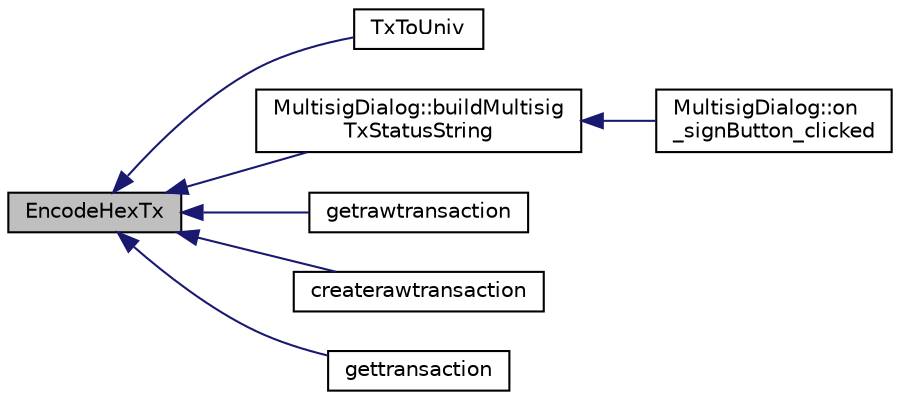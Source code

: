 digraph "EncodeHexTx"
{
  edge [fontname="Helvetica",fontsize="10",labelfontname="Helvetica",labelfontsize="10"];
  node [fontname="Helvetica",fontsize="10",shape=record];
  rankdir="LR";
  Node16 [label="EncodeHexTx",height=0.2,width=0.4,color="black", fillcolor="grey75", style="filled", fontcolor="black"];
  Node16 -> Node17 [dir="back",color="midnightblue",fontsize="10",style="solid",fontname="Helvetica"];
  Node17 [label="TxToUniv",height=0.2,width=0.4,color="black", fillcolor="white", style="filled",URL="$core__write_8cpp.html#aeb901ca565e3df0e3bc0c9863ad8f53a"];
  Node16 -> Node18 [dir="back",color="midnightblue",fontsize="10",style="solid",fontname="Helvetica"];
  Node18 [label="MultisigDialog::buildMultisig\lTxStatusString",height=0.2,width=0.4,color="black", fillcolor="white", style="filled",URL="$class_multisig_dialog.html#a3992213f912c0335428a38138df096b7"];
  Node18 -> Node19 [dir="back",color="midnightblue",fontsize="10",style="solid",fontname="Helvetica"];
  Node19 [label="MultisigDialog::on\l_signButton_clicked",height=0.2,width=0.4,color="black", fillcolor="white", style="filled",URL="$class_multisig_dialog.html#a5fdc6c2578e0f4e2f7900a3723d223ae"];
  Node16 -> Node20 [dir="back",color="midnightblue",fontsize="10",style="solid",fontname="Helvetica"];
  Node20 [label="getrawtransaction",height=0.2,width=0.4,color="black", fillcolor="white", style="filled",URL="$rpcrawtransaction_8cpp.html#a12e1b8a05d99d1544e5343c2282cc55a"];
  Node16 -> Node21 [dir="back",color="midnightblue",fontsize="10",style="solid",fontname="Helvetica"];
  Node21 [label="createrawtransaction",height=0.2,width=0.4,color="black", fillcolor="white", style="filled",URL="$rpcrawtransaction_8cpp.html#a7924d2aa3d68d890b82773445e0d949e"];
  Node16 -> Node22 [dir="back",color="midnightblue",fontsize="10",style="solid",fontname="Helvetica"];
  Node22 [label="gettransaction",height=0.2,width=0.4,color="black", fillcolor="white", style="filled",URL="$rpcwallet_8cpp.html#a845c15a1402787fcf2cc021111ea89f5"];
}

